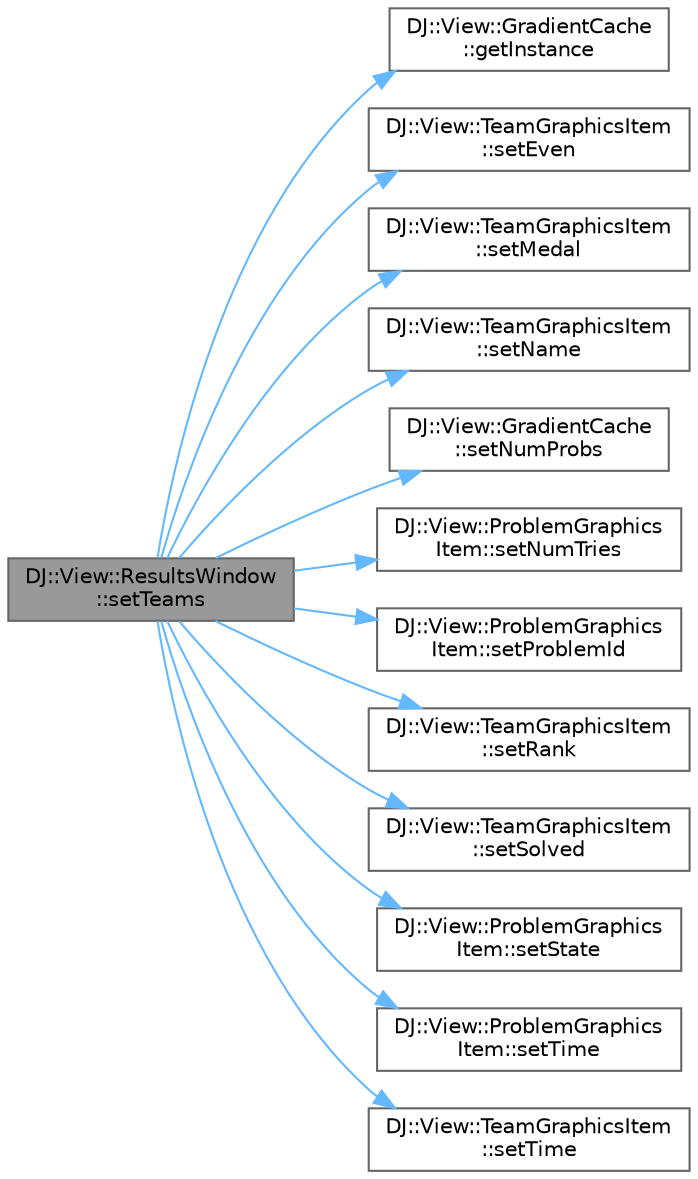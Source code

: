 digraph "DJ::View::ResultsWindow::setTeams"
{
 // LATEX_PDF_SIZE
  bgcolor="transparent";
  edge [fontname=Helvetica,fontsize=10,labelfontname=Helvetica,labelfontsize=10];
  node [fontname=Helvetica,fontsize=10,shape=box,height=0.2,width=0.4];
  rankdir="LR";
  Node1 [id="Node000001",label="DJ::View::ResultsWindow\l::setTeams",height=0.2,width=0.4,color="gray40", fillcolor="grey60", style="filled", fontcolor="black",tooltip="Sets the teams."];
  Node1 -> Node2 [id="edge1_Node000001_Node000002",color="steelblue1",style="solid",tooltip=" "];
  Node2 [id="Node000002",label="DJ::View::GradientCache\l::getInstance",height=0.2,width=0.4,color="grey40", fillcolor="white", style="filled",URL="$class_d_j_1_1_view_1_1_gradient_cache.html#ab7ef8bda07dba606f39220ba3d0a6ff9",tooltip="Gets the singleton gradient cache."];
  Node1 -> Node3 [id="edge2_Node000001_Node000003",color="steelblue1",style="solid",tooltip=" "];
  Node3 [id="Node000003",label="DJ::View::TeamGraphicsItem\l::setEven",height=0.2,width=0.4,color="grey40", fillcolor="white", style="filled",URL="$class_d_j_1_1_view_1_1_team_graphics_item.html#aa713daeb63907dac9779f84d23bde3b9",tooltip="Sets whether this row is even."];
  Node1 -> Node4 [id="edge3_Node000001_Node000004",color="steelblue1",style="solid",tooltip=" "];
  Node4 [id="Node000004",label="DJ::View::TeamGraphicsItem\l::setMedal",height=0.2,width=0.4,color="grey40", fillcolor="white", style="filled",URL="$class_d_j_1_1_view_1_1_team_graphics_item.html#ab0a33410b43d95cf6ce9838b57085d97",tooltip="Sets the medal of this team."];
  Node1 -> Node5 [id="edge4_Node000001_Node000005",color="steelblue1",style="solid",tooltip=" "];
  Node5 [id="Node000005",label="DJ::View::TeamGraphicsItem\l::setName",height=0.2,width=0.4,color="grey40", fillcolor="white", style="filled",URL="$class_d_j_1_1_view_1_1_team_graphics_item.html#a7940ecdbcafe0c5486697136d5a85e99",tooltip="Sets the name of this team."];
  Node1 -> Node6 [id="edge5_Node000001_Node000006",color="steelblue1",style="solid",tooltip=" "];
  Node6 [id="Node000006",label="DJ::View::GradientCache\l::setNumProbs",height=0.2,width=0.4,color="grey40", fillcolor="white", style="filled",URL="$class_d_j_1_1_view_1_1_gradient_cache.html#a5fd55bb8f2bd21c7143471a635ae496d",tooltip="Sets the number of problems."];
  Node1 -> Node7 [id="edge6_Node000001_Node000007",color="steelblue1",style="solid",tooltip=" "];
  Node7 [id="Node000007",label="DJ::View::ProblemGraphics\lItem::setNumTries",height=0.2,width=0.4,color="grey40", fillcolor="white", style="filled",URL="$class_d_j_1_1_view_1_1_problem_graphics_item.html#a51abb8824369c444eae6cefbe4dbcd56",tooltip="Sets the number of tries for this problem."];
  Node1 -> Node8 [id="edge7_Node000001_Node000008",color="steelblue1",style="solid",tooltip=" "];
  Node8 [id="Node000008",label="DJ::View::ProblemGraphics\lItem::setProblemId",height=0.2,width=0.4,color="grey40", fillcolor="white", style="filled",URL="$class_d_j_1_1_view_1_1_problem_graphics_item.html#a98513d9281a48bca0d98dc6db63aea1c",tooltip="Sets the problem ID of this problem."];
  Node1 -> Node9 [id="edge8_Node000001_Node000009",color="steelblue1",style="solid",tooltip=" "];
  Node9 [id="Node000009",label="DJ::View::TeamGraphicsItem\l::setRank",height=0.2,width=0.4,color="grey40", fillcolor="white", style="filled",URL="$class_d_j_1_1_view_1_1_team_graphics_item.html#a4378262c2416c8d83888fb8af9c8e62c",tooltip="Sets the rank of this team."];
  Node1 -> Node10 [id="edge9_Node000001_Node000010",color="steelblue1",style="solid",tooltip=" "];
  Node10 [id="Node000010",label="DJ::View::TeamGraphicsItem\l::setSolved",height=0.2,width=0.4,color="grey40", fillcolor="white", style="filled",URL="$class_d_j_1_1_view_1_1_team_graphics_item.html#aa00358608c610c3a783054024d3d7cf5",tooltip="Sets the solved state of this team."];
  Node1 -> Node11 [id="edge10_Node000001_Node000011",color="steelblue1",style="solid",tooltip=" "];
  Node11 [id="Node000011",label="DJ::View::ProblemGraphics\lItem::setState",height=0.2,width=0.4,color="grey40", fillcolor="white", style="filled",URL="$class_d_j_1_1_view_1_1_problem_graphics_item.html#ada34ce63153ccb8b4724b839d3bf5a37",tooltip="Sets the state of this problem."];
  Node1 -> Node12 [id="edge11_Node000001_Node000012",color="steelblue1",style="solid",tooltip=" "];
  Node12 [id="Node000012",label="DJ::View::ProblemGraphics\lItem::setTime",height=0.2,width=0.4,color="grey40", fillcolor="white", style="filled",URL="$class_d_j_1_1_view_1_1_problem_graphics_item.html#affb683a47fbb2896e15554b913efa9a9",tooltip="Sets the time taken for this problem."];
  Node1 -> Node13 [id="edge12_Node000001_Node000013",color="steelblue1",style="solid",tooltip=" "];
  Node13 [id="Node000013",label="DJ::View::TeamGraphicsItem\l::setTime",height=0.2,width=0.4,color="grey40", fillcolor="white", style="filled",URL="$class_d_j_1_1_view_1_1_team_graphics_item.html#a203f3dbc25fd7975c6e6787644883f8b",tooltip="Sets the total time of this team."];
}
